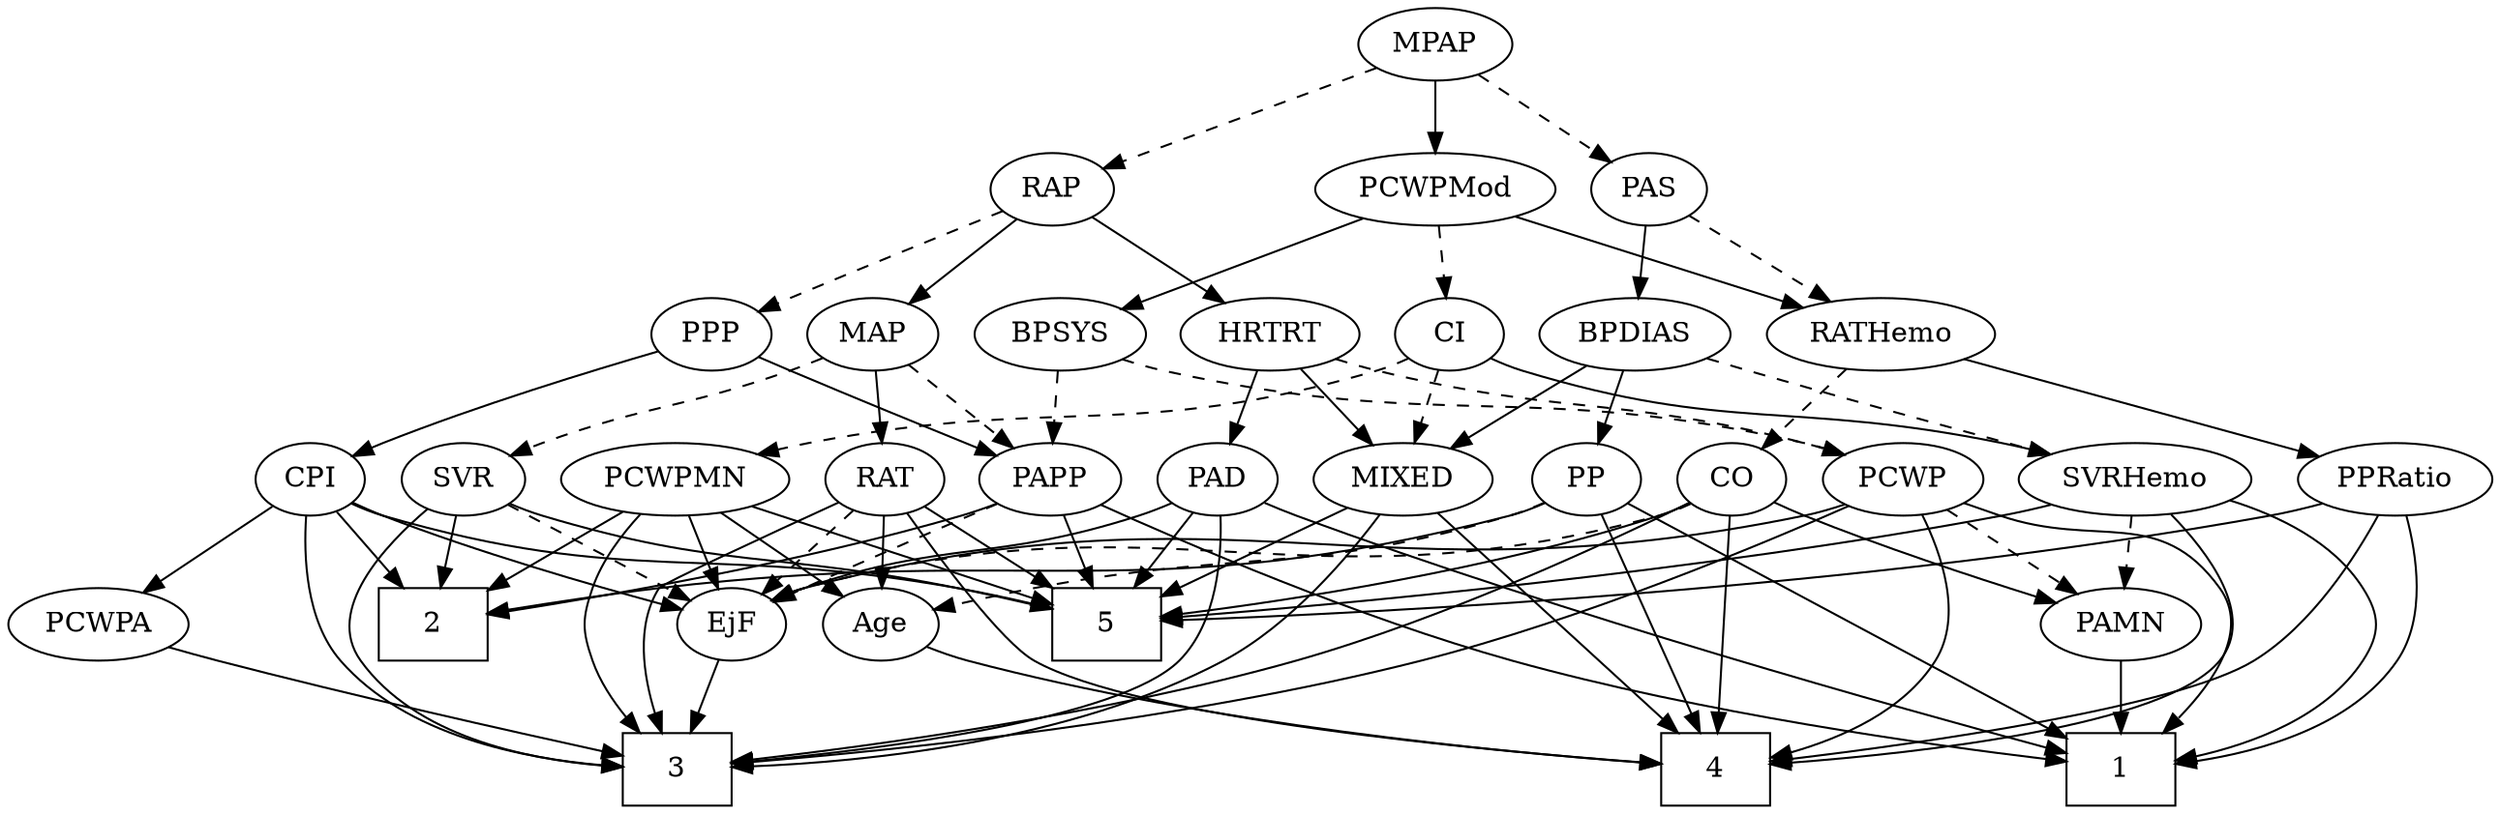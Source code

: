 strict digraph {
	graph [bb="0,0,1232.2,396"];
	node [label="\N"];
	1	[height=0.5,
		pos="919.6,18",
		shape=box,
		width=0.75];
	2	[height=0.5,
		pos="204.6,90",
		shape=box,
		width=0.75];
	3	[height=0.5,
		pos="399.6,18",
		shape=box,
		width=0.75];
	4	[height=0.5,
		pos="1078.6,18",
		shape=box,
		width=0.75];
	5	[height=0.5,
		pos="500.6,90",
		shape=box,
		width=0.75];
	Age	[height=0.5,
		pos="724.6,90",
		width=0.75];
	Age -> 4	[pos="e,1051.2,24.071 749.83,83.425 765.32,80.038 785.59,75.672 803.6,72 888.46,54.694 988.36,35.812 1041.3,25.925",
		style=solid];
	EjF	[height=0.5,
		pos="352.6,90",
		width=0.75];
	EjF -> 3	[pos="e,387.99,36.292 363.26,73.116 368.9,64.716 375.96,54.196 382.36,44.671",
		style=solid];
	RAP	[height=0.5,
		pos="516.6,306",
		width=0.77632];
	MAP	[height=0.5,
		pos="425.6,234",
		width=0.84854];
	RAP -> MAP	[pos="e,443.4,248.69 499.05,291.5 485.54,281.11 466.66,266.59 451.43,254.87",
		style=solid];
	PPP	[height=0.5,
		pos="303.6,234",
		width=0.75];
	RAP -> PPP	[pos="e,327.42,242.83 492.16,296.97 454.02,284.44 380.26,260.19 337.16,246.03",
		style=dashed];
	HRTRT	[height=0.5,
		pos="653.6,234",
		width=1.1013];
	RAP -> HRTRT	[pos="e,628.15,248 538,294.06 559.72,282.97 593.67,265.62 619.17,252.59",
		style=solid];
	MIXED	[height=0.5,
		pos="746.6,162",
		width=1.1193];
	MIXED -> 3	[pos="e,426.78,23.723 726.5,146.39 698.92,126.94 647.18,92.591 598.6,72 544.39,49.028 477.58,33.68 436.81,25.653",
		style=solid];
	MIXED -> 4	[pos="e,1061.7,36.276 776.73,149.89 782.93,147.79 789.44,145.72 795.6,144 869.57,123.37 895,140.46 964.6,108 999.05,91.932 1032.6,63.739 \
1054.3,43.384",
		style=solid];
	MIXED -> 5	[pos="e,527.86,97.681 716.12,150.05 710.01,147.96 703.62,145.85 697.6,144 642.32,127 577.41,110.12 537.65,100.13",
		style=solid];
	MPAP	[height=0.5,
		pos="739.6,378",
		width=0.97491];
	MPAP -> RAP	[pos="e,541.3,314.75 710.44,367.85 669.37,354.96 594.61,331.49 550.91,317.77",
		style=dashed];
	PAS	[height=0.5,
		pos="836.6,306",
		width=0.75];
	MPAP -> PAS	[pos="e,818.95,319.73 759.23,362.83 773.99,352.18 794.35,337.48 810.49,325.84",
		style=dashed];
	PCWPMod	[height=0.5,
		pos="739.6,306",
		width=1.4443];
	MPAP -> PCWPMod	[pos="e,739.6,324.1 739.6,359.7 739.6,351.98 739.6,342.71 739.6,334.11",
		style=solid];
	BPSYS	[height=0.5,
		pos="558.6,234",
		width=1.0471];
	PCWP	[height=0.5,
		pos="653.6,162",
		width=0.97491];
	BPSYS -> PCWP	[pos="e,634.26,177.25 578.28,218.5 592.13,208.29 610.85,194.5 626.16,183.22",
		style=dashed];
	PAPP	[height=0.5,
		pos="303.6,162",
		width=0.88464];
	BPSYS -> PAPP	[pos="e,327.9,174.06 524.23,226.3 481.38,217.55 406.14,200.85 343.6,180 341.5,179.3 339.36,178.54 337.22,177.74",
		style=dashed];
	PAD	[height=0.5,
		pos="381.6,162",
		width=0.79437];
	PAD -> 1	[pos="e,892.4,19.73 391.36,144.92 404.93,124.15 431.6,88.683 464.6,72 537.62,35.079 787.25,23.269 882.37,20.056",
		style=solid];
	PAD -> 3	[pos="e,372.22,28.33 360,150.13 344.76,141.14 325.53,126.81 316.6,108 309.73,93.547 308.91,86.032 316.6,72 326.51,53.909 345.51,41.098 \
362.84,32.608",
		style=solid];
	PAD -> 5	[pos="e,473.6,106.88 401.78,149.13 419,139 444.16,124.2 464.78,112.07",
		style=solid];
	PAD -> EjF	[pos="e,359.42,107.47 374.72,144.41 371.33,136.22 367.15,126.14 363.35,116.95",
		style=solid];
	CO	[height=0.5,
		pos="831.6,162",
		width=0.75];
	CO -> 3	[pos="e,426.62,20.414 823.59,144.73 812.5,124.09 790.42,89.137 760.6,72 705.87,40.547 517.55,25.945 436.82,21.019",
		style=solid];
	CO -> 4	[pos="e,1083.3,36.079 852.15,150.14 857.11,147.84 862.46,145.63 867.6,144 956.19,115.9 1011.8,177.45 1073.6,108 1088.3,91.435 1088.1,65.54 \
1085.1,45.944",
		style=solid];
	CO -> 5	[pos="e,527.61,93.451 811.03,150.15 806.08,147.86 800.73,145.64 795.6,144 705.5,115.19 594.61,100.57 537.88,94.517",
		style=solid];
	CO -> EjF	[pos="e,378.8,95.298 811.11,149.89 806.15,147.61 800.79,145.46 795.6,144 653.17,103.85 611.34,127.11 464.6,108 439.17,104.69 410.6,100.34 \
388.68,96.873",
		style=dashed];
	PAMN	[height=0.5,
		pos="919.6,90",
		width=1.011];
	CO -> PAMN	[pos="e,901.16,105.66 848.56,147.5 861.17,137.47 878.62,123.6 893.06,112.11",
		style=solid];
	RATHemo	[height=0.5,
		pos="944.6,234",
		width=1.3721];
	PAS -> RATHemo	[pos="e,921.49,249.97 855.41,292.81 871.27,282.53 894.3,267.6 912.99,255.49",
		style=dashed];
	BPDIAS	[height=0.5,
		pos="834.6,234",
		width=1.1735];
	PAS -> BPDIAS	[pos="e,835.09,252.1 836.1,287.7 835.88,279.98 835.62,270.71 835.37,262.11",
		style=solid];
	PAMN -> 1	[pos="e,919.6,36.104 919.6,71.697 919.6,63.983 919.6,54.712 919.6,46.112",
		style=solid];
	RATHemo -> CO	[pos="e,850.66,174.81 920.63,218.15 902.7,207.05 878.15,191.84 859.36,180.2",
		style=dashed];
	PPRatio	[height=0.5,
		pos="1120.6,162",
		width=1.1013];
	RATHemo -> PPRatio	[pos="e,1091.7,174.48 976.88,220.16 1006.6,208.32 1050.9,190.73 1082.4,178.2",
		style=solid];
	CPI	[height=0.5,
		pos="152.6,162",
		width=0.75];
	CPI -> 2	[pos="e,191.63,108.46 164.14,145.46 170.43,136.99 178.38,126.29 185.57,116.61",
		style=solid];
	CPI -> 3	[pos="e,372.35,20.979 148.29,144.02 144.38,124.27 141.52,91.834 158.6,72 184.75,41.617 301.49,27.33 362.37,21.845",
		style=solid];
	CPI -> 5	[pos="e,473.4,95.184 173.15,150.12 178.1,147.83 183.45,145.62 188.6,144 214.47,135.86 386.06,108.75 463.18,96.77",
		style=solid];
	CPI -> EjF	[pos="e,328.08,97.852 173.72,150.47 178.55,148.22 183.71,145.93 188.6,144 232.59,126.59 284.82,110.46 318.31,100.68",
		style=solid];
	PCWPA	[height=0.5,
		pos="41.596,90",
		width=1.1555];
	CPI -> PCWPA	[pos="e,64.256,105.29 133.51,148.97 116.85,138.46 92.346,123 72.827,110.7",
		style=solid];
	RAT	[height=0.5,
		pos="573.6,162",
		width=0.75827];
	RAT -> 3	[pos="e,426.7,22.98 570.7,143.99 566.48,124.21 556.84,91.747 536.6,72 509.21,45.282 466.86,31.677 436.5,24.991",
		style=solid];
	RAT -> 4	[pos="e,1051.2,22.807 587.57,146.08 607.74,125.6 647.14,89.347 688.6,72 799.06,25.776 836.96,52.197 955.6,36 984.38,32.071 1016.9,27.568 \
1041.3,24.184",
		style=solid];
	RAT -> 5	[pos="e,518.44,108.11 558.82,146.83 549.35,137.75 536.79,125.71 525.77,115.14",
		style=solid];
	RAT -> Age	[pos="e,702.95,100.9 595.28,150.72 600,148.5 604.96,146.16 609.6,144 638.01,130.74 670.46,115.81 693.63,105.18",
		style=solid];
	RAT -> EjF	[pos="e,377.85,96.853 552.52,150.35 547.68,148.1 542.51,145.85 537.6,144 486.58,124.79 425.45,108.54 387.81,99.277",
		style=dashed];
	SVR	[height=0.5,
		pos="225.6,162",
		width=0.77632];
	SVR -> 2	[pos="e,209.78,108.28 220.51,144.05 218.17,136.26 215.34,126.82 212.72,118.08",
		style=solid];
	SVR -> 3	[pos="e,372.47,21.096 207.28,148.36 183.75,130.6 148.25,97.547 168.6,72 192.42,42.094 303.39,27.678 362.42,22.022",
		style=solid];
	SVR -> 5	[pos="e,473.32,95.142 247.2,150.15 252.18,147.91 257.5,145.72 262.6,144 331.78,120.7 415.76,104.74 463.2,96.804",
		style=solid];
	SVR -> EjF	[pos="e,332.34,102.17 246.28,149.6 267.26,138.04 299.89,120.05 323.47,107.05",
		style=dashed];
	PCWPMod -> BPSYS	[pos="e,586.98,245.98 705.98,292 674.94,279.99 628.89,262.19 596.55,249.68",
		style=solid];
	PCWPMod -> RATHemo	[pos="e,909.64,246.94 775.3,292.81 809.95,280.98 862.63,262.99 900.01,250.23",
		style=solid];
	CI	[height=0.5,
		pos="742.6,234",
		width=0.75];
	PCWPMod -> CI	[pos="e,741.86,252.1 740.34,287.7 740.67,279.98 741.07,270.71 741.43,262.11",
		style=dashed];
	PCWPA -> 3	[pos="e,372.3,22.66 73.692,78.529 81.467,76.195 89.789,73.863 97.596,72 191.92,49.494 304.92,32.182 362.26,24.067",
		style=solid];
	PCWPMN	[height=0.5,
		pos="478.6,162",
		width=1.3902];
	PCWPMN -> 2	[pos="e,231.83,97.356 441.2,149.99 434.04,147.95 426.6,145.87 419.6,144 357.49,127.4 284.79,109.88 241.83,99.715",
		style=solid];
	PCWPMN -> 3	[pos="e,409.2,36.268 469.22,144.15 455.64,119.73 430.34,74.265 414.27,45.375",
		style=solid];
	PCWPMN -> 5	[pos="e,495.17,108.28 483.92,144.05 486.37,136.26 489.34,126.82 492.09,118.08",
		style=solid];
	PCWPMN -> Age	[pos="e,700.08,97.911 516.36,150.09 523.42,148.06 530.73,145.96 537.6,144 590.83,128.79 652.64,111.3 690.17,100.71",
		style=solid];
	PCWPMN -> EjF	[pos="e,372.87,102.26 452.49,146.5 431.89,135.05 403.18,119.1 381.82,107.23",
		style=solid];
	SVRHemo	[height=0.5,
		pos="926.6,162",
		width=1.3902];
	SVRHemo -> 1	[pos="e,939.97,36.469 942.27,144.85 950.66,135.05 960.16,121.8 964.6,108 969.49,92.768 970.11,87.019 964.6,72 960.81,61.696 954.04,52.025 \
946.88,43.837",
		style=solid];
	SVRHemo -> 4	[pos="e,1094.1,36.168 964.36,150.1 971.42,148.07 978.73,145.97 985.6,144 1041.6,127.94 1076.5,154.5 1111.6,108 1125.9,89.061 1113.7,63.28 \
1100.2,44.34",
		style=solid];
	SVRHemo -> 5	[pos="e,527.99,93.657 889.97,149.6 882.61,147.55 874.89,145.57 867.6,144 748.42,118.35 604.74,101.65 538.02,94.69",
		style=solid];
	SVRHemo -> PAMN	[pos="e,921.31,108.1 924.87,143.7 924.09,135.98 923.17,126.71 922.31,118.11",
		style=dashed];
	BPDIAS -> MIXED	[pos="e,765.65,178.16 815.5,217.81 803.28,208.09 787.23,195.32 773.7,184.56",
		style=solid];
	BPDIAS -> SVRHemo	[pos="e,906.04,178.64 854.56,217.81 867.28,208.13 883.97,195.43 898.08,184.7",
		style=dashed];
	PP	[height=0.5,
		pos="1021.6,162",
		width=0.75];
	BPDIAS -> PP	[pos="e,1000.4,173.44 866.87,222.11 904.33,209.4 963.75,188.96 985.6,180 987.42,179.25 989.28,178.46 991.15,177.64",
		style=solid];
	MAP -> RAT	[pos="e,552.08,173.18 448.72,222.06 474.03,210.09 514.72,190.84 542.74,177.59",
		style=solid];
	MAP -> SVR	[pos="e,247.33,173.49 398.72,225.31 366.13,215.74 309.71,198.41 262.6,180 260.72,179.27 258.8,178.49 256.88,177.68",
		style=dashed];
	MAP -> PAPP	[pos="e,325.43,175.52 404.35,220.81 384.99,209.7 356.18,193.17 334.32,180.63",
		style=dashed];
	PP -> 1	[pos="e,943.8,36.108 1016.2,144.11 1009.8,125.31 997.54,94.591 980.6,72 972.49,61.196 961.86,51.023 951.74,42.535",
		style=solid];
	PP -> 2	[pos="e,231.66,95.86 1001.5,149.86 996.48,147.52 990.96,145.35 985.6,144 696.9,71.062 612.81,138.38 316.6,108 291.54,105.43 263.53,101.18 \
241.79,97.57",
		style=solid];
	PP -> 4	[pos="e,1106,23.845 1045,152.91 1053.3,150.05 1062.9,146.83 1071.6,144 1122.9,127.31 1155.6,151.46 1187.6,108 1197.1,95.118 1196.1,85.564 \
1187.6,72 1172,47.072 1140.9,33.566 1116,26.441",
		style=solid];
	PP -> Age	[pos="e,751.07,94.229 1001,150.24 996.05,147.94 990.71,145.7 985.6,144 907.76,118.14 812.48,102.67 761.3,95.609",
		style=dashed];
	PPP -> CPI	[pos="e,173.9,173.1 281.95,223.1 258.81,212.49 221.07,195.15 188.6,180 186.81,179.17 184.98,178.31 183.13,177.44",
		style=solid];
	PPP -> PAPP	[pos="e,303.6,180.1 303.6,215.7 303.6,207.98 303.6,198.71 303.6,190.11",
		style=solid];
	PPRatio -> 1	[pos="e,946.8,34.754 1102.3,145.89 1080,127.66 1040.9,96.427 1005.6,72 989.56,60.902 971.24,49.447 955.63,40.039",
		style=solid];
	PPRatio -> 4	[pos="e,1105.8,19.941 1155.7,153.44 1180,146.2 1210.5,132.61 1225.6,108 1234,94.374 1234.8,85.093 1225.6,72 1201,36.995 1150.9,25.005 \
1116.1,20.958",
		style=solid];
	PPRatio -> 5	[pos="e,527.87,93.466 1088.5,151.21 1078.6,148.52 1067.7,145.84 1057.6,144 1032,139.36 659,105.35 538.11,94.394",
		style=solid];
	PCWP -> 1	[pos="e,892.29,29.057 680.05,150.01 702.3,140.28 734.56,125 760.6,108 781.47,94.373 782.52,85.299 803.6,72 828.67,56.185 859.24,42.416 \
882.7,32.879",
		style=solid];
	PCWP -> 3	[pos="e,426.88,23.873 641.14,144.9 625.01,125.09 595.11,91.683 562.6,72 523.03,48.05 471.43,33.646 436.99,26.024",
		style=solid];
	PCWP -> 4	[pos="e,1051.4,24.447 681.03,150.31 686.51,148.2 692.23,146.01 697.6,144 741.43,127.56 753.3,125.83 796.6,108 831.9,93.463 838.64,84.851 \
874.6,72 931.62,51.619 1000.2,35.441 1041.5,26.549",
		style=solid];
	PCWP -> EjF	[pos="e,378.85,94.94 627.32,150.03 621.54,147.85 615.41,145.71 609.6,144 532.27,121.26 439.08,104.64 388.88,96.538",
		style=solid];
	PCWP -> PAMN	[pos="e,886.12,97.527 680.39,149.99 686.02,147.86 691.97,145.75 697.6,144 758.68,125 831,108.89 876.1,99.578",
		style=dashed];
	CI -> MIXED	[pos="e,745.62,180.1 743.59,215.7 744.03,207.98 744.56,198.71 745.05,190.11",
		style=dashed];
	CI -> PCWPMN	[pos="e,515.95,174.16 720.87,222.89 715.02,220.42 708.64,217.92 702.6,216 631.08,193.22 610.36,198.4 537.6,180 533.75,179.03 529.78,177.98 \
525.8,176.9",
		style=dashed];
	CI -> SVRHemo	[pos="e,892.36,175.27 765.09,223.49 771.09,221.01 777.57,218.36 783.6,216 816.67,203.02 854.36,189.09 882.74,178.77",
		style=solid];
	PAPP -> 1	[pos="e,892.38,19.444 300.48,143.79 297.9,123.49 297.29,90.225 316.6,72 357.76,33.135 756.81,22.147 882.13,19.642",
		style=solid];
	PAPP -> 2	[pos="e,228.89,108.18 284.51,147.5 271.14,138.05 252.94,125.18 237.28,114.11",
		style=solid];
	PAPP -> 5	[pos="e,473.43,99.477 328.01,150.27 333.13,148.12 338.52,145.93 343.6,144 384.23,128.53 431.61,112.85 463.61,102.61",
		style=solid];
	PAPP -> EjF	[pos="e,341.52,106.82 314.72,145.12 320.92,136.26 328.77,125.04 335.72,115.12",
		style=dashed];
	HRTRT -> MIXED	[pos="e,726.9,177.82 673.32,218.15 686.51,208.22 704.07,195.01 718.69,184.01",
		style=solid];
	HRTRT -> PAD	[pos="e,403.37,173.76 624.11,221.78 618.04,219.69 611.65,217.65 605.6,216 524.35,193.88 499.89,205.36 419.6,180 417.33,179.28 415.02,178.47 \
412.71,177.6",
		style=solid];
	HRTRT -> PCWP	[pos="e,653.6,180.1 653.6,215.7 653.6,207.98 653.6,198.71 653.6,190.11",
		style=dashed];
}
